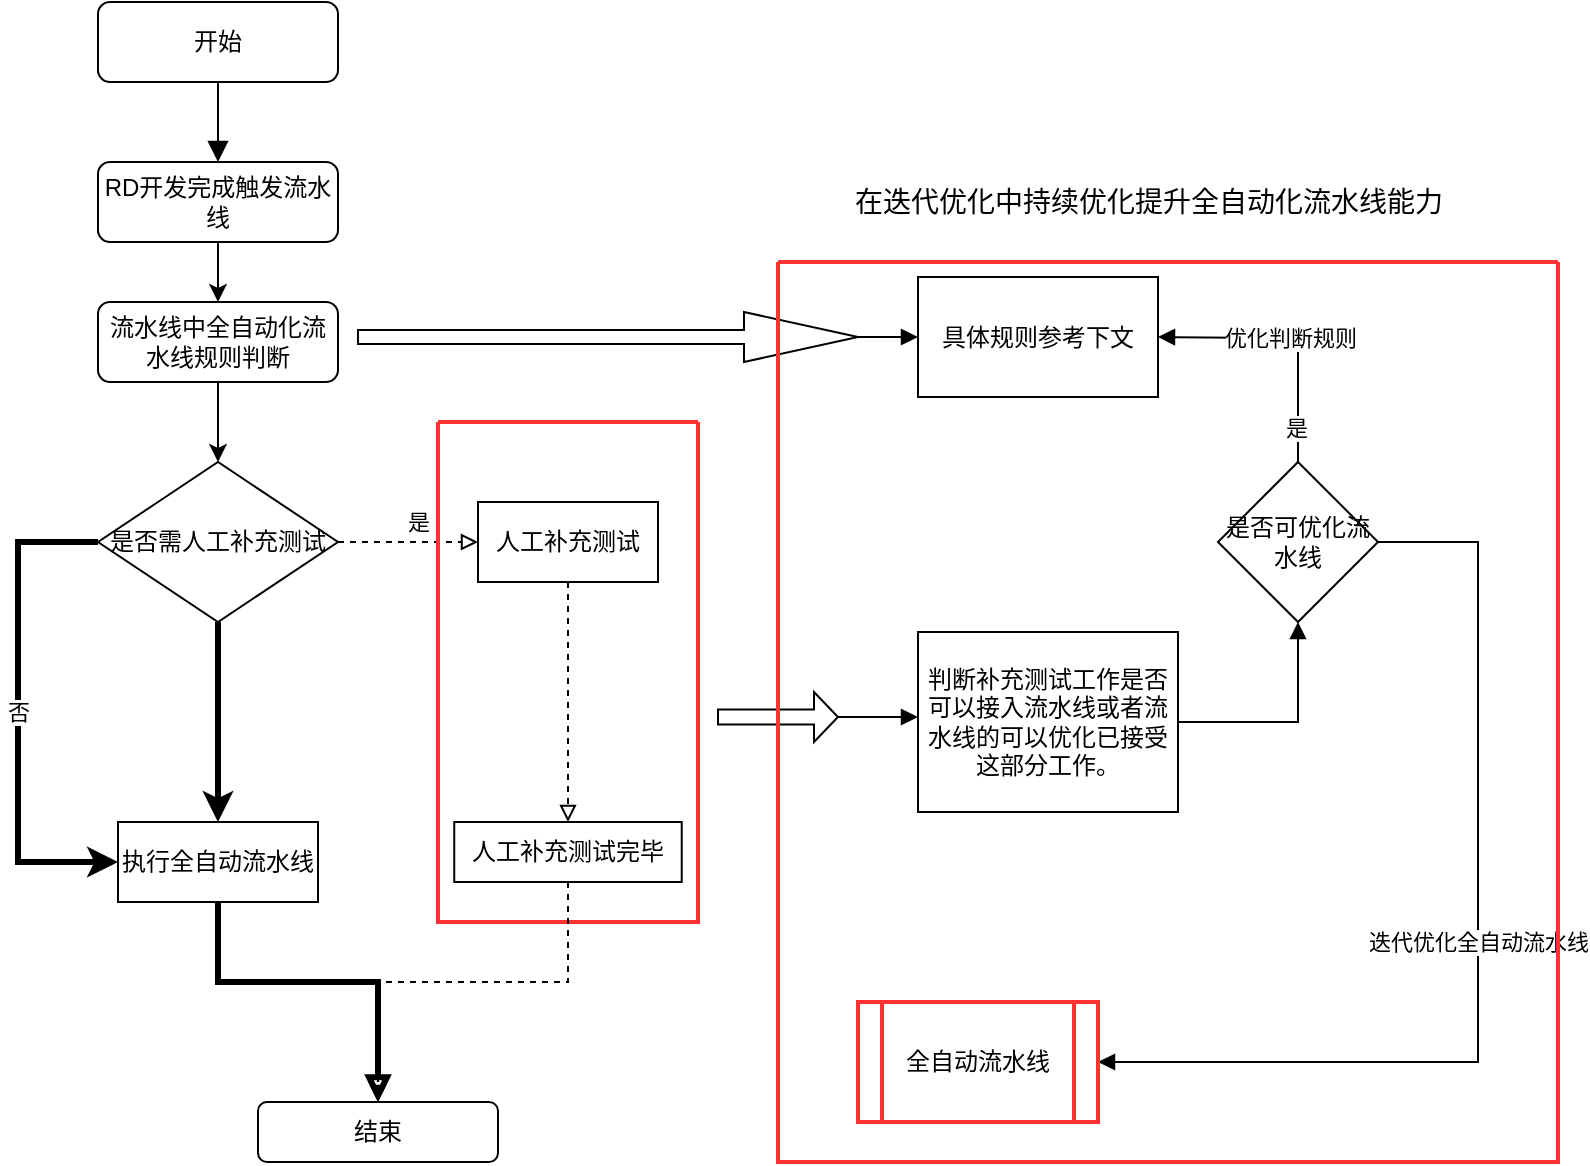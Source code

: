 <mxfile version="16.6.6" type="github">
  <diagram id="C5RBs43oDa-KdzZeNtuy" name="Page-1">
    <mxGraphModel dx="990" dy="557" grid="1" gridSize="10" guides="1" tooltips="1" connect="1" arrows="1" fold="1" page="1" pageScale="1" pageWidth="827" pageHeight="1169" math="0" shadow="0">
      <root>
        <mxCell id="WIyWlLk6GJQsqaUBKTNV-0" />
        <mxCell id="WIyWlLk6GJQsqaUBKTNV-1" parent="WIyWlLk6GJQsqaUBKTNV-0" />
        <mxCell id="WIyWlLk6GJQsqaUBKTNV-2" value="" style="rounded=0;html=1;jettySize=auto;orthogonalLoop=1;fontSize=11;endArrow=block;endFill=1;endSize=8;strokeWidth=1;shadow=0;labelBackgroundColor=none;edgeStyle=orthogonalEdgeStyle;entryX=0.5;entryY=0;entryDx=0;entryDy=0;" parent="WIyWlLk6GJQsqaUBKTNV-1" source="WIyWlLk6GJQsqaUBKTNV-3" target="b0SHrZwLrEvn_XhFRAAw-0" edge="1">
          <mxGeometry relative="1" as="geometry" />
        </mxCell>
        <mxCell id="WIyWlLk6GJQsqaUBKTNV-3" value="开始" style="rounded=1;whiteSpace=wrap;html=1;fontSize=12;glass=0;strokeWidth=1;shadow=0;" parent="WIyWlLk6GJQsqaUBKTNV-1" vertex="1">
          <mxGeometry x="50" y="40" width="120" height="40" as="geometry" />
        </mxCell>
        <mxCell id="b0SHrZwLrEvn_XhFRAAw-4" style="edgeStyle=orthogonalEdgeStyle;rounded=0;orthogonalLoop=1;jettySize=auto;html=1;entryX=0.5;entryY=0;entryDx=0;entryDy=0;" edge="1" parent="WIyWlLk6GJQsqaUBKTNV-1" source="b0SHrZwLrEvn_XhFRAAw-0" target="b0SHrZwLrEvn_XhFRAAw-1">
          <mxGeometry relative="1" as="geometry" />
        </mxCell>
        <mxCell id="b0SHrZwLrEvn_XhFRAAw-0" value="RD开发完成触发流水线" style="rounded=1;whiteSpace=wrap;html=1;fontSize=12;glass=0;strokeWidth=1;shadow=0;" vertex="1" parent="WIyWlLk6GJQsqaUBKTNV-1">
          <mxGeometry x="50" y="120" width="120" height="40" as="geometry" />
        </mxCell>
        <mxCell id="b0SHrZwLrEvn_XhFRAAw-3" value="" style="edgeStyle=orthogonalEdgeStyle;rounded=0;orthogonalLoop=1;jettySize=auto;html=1;" edge="1" parent="WIyWlLk6GJQsqaUBKTNV-1" source="b0SHrZwLrEvn_XhFRAAw-1" target="b0SHrZwLrEvn_XhFRAAw-2">
          <mxGeometry relative="1" as="geometry" />
        </mxCell>
        <mxCell id="b0SHrZwLrEvn_XhFRAAw-1" value="流水线中全自动化流水线规则判断" style="rounded=1;whiteSpace=wrap;html=1;fontSize=12;glass=0;strokeWidth=1;shadow=0;" vertex="1" parent="WIyWlLk6GJQsqaUBKTNV-1">
          <mxGeometry x="50" y="190" width="120" height="40" as="geometry" />
        </mxCell>
        <mxCell id="b0SHrZwLrEvn_XhFRAAw-6" value="是" style="edgeStyle=orthogonalEdgeStyle;rounded=0;orthogonalLoop=1;jettySize=auto;html=1;endArrow=block;endFill=0;dashed=1;" edge="1" parent="WIyWlLk6GJQsqaUBKTNV-1" source="b0SHrZwLrEvn_XhFRAAw-2" target="b0SHrZwLrEvn_XhFRAAw-5">
          <mxGeometry x="0.143" y="10" relative="1" as="geometry">
            <mxPoint as="offset" />
          </mxGeometry>
        </mxCell>
        <mxCell id="b0SHrZwLrEvn_XhFRAAw-9" value="" style="edgeStyle=orthogonalEdgeStyle;rounded=0;orthogonalLoop=1;jettySize=auto;html=1;exitX=0.5;exitY=1;exitDx=0;exitDy=0;strokeWidth=3;" edge="1" parent="WIyWlLk6GJQsqaUBKTNV-1" source="b0SHrZwLrEvn_XhFRAAw-2" target="b0SHrZwLrEvn_XhFRAAw-8">
          <mxGeometry relative="1" as="geometry">
            <mxPoint x="110" y="360" as="sourcePoint" />
          </mxGeometry>
        </mxCell>
        <mxCell id="b0SHrZwLrEvn_XhFRAAw-10" value="否" style="edgeStyle=orthogonalEdgeStyle;rounded=0;orthogonalLoop=1;jettySize=auto;html=1;entryX=0;entryY=0.5;entryDx=0;entryDy=0;strokeWidth=3;" edge="1" parent="WIyWlLk6GJQsqaUBKTNV-1" source="b0SHrZwLrEvn_XhFRAAw-2" target="b0SHrZwLrEvn_XhFRAAw-8">
          <mxGeometry relative="1" as="geometry">
            <Array as="points">
              <mxPoint x="10" y="310" />
              <mxPoint x="10" y="470" />
            </Array>
          </mxGeometry>
        </mxCell>
        <mxCell id="b0SHrZwLrEvn_XhFRAAw-2" value="是否需人工补充测试" style="rhombus;whiteSpace=wrap;html=1;rounded=1;glass=0;strokeWidth=1;shadow=0;arcSize=0;" vertex="1" parent="WIyWlLk6GJQsqaUBKTNV-1">
          <mxGeometry x="50" y="270" width="120" height="80" as="geometry" />
        </mxCell>
        <mxCell id="b0SHrZwLrEvn_XhFRAAw-14" value="" style="edgeStyle=orthogonalEdgeStyle;rounded=0;orthogonalLoop=1;jettySize=auto;html=1;endArrow=block;endFill=0;dashed=1;" edge="1" parent="WIyWlLk6GJQsqaUBKTNV-1" source="b0SHrZwLrEvn_XhFRAAw-5" target="b0SHrZwLrEvn_XhFRAAw-13">
          <mxGeometry relative="1" as="geometry" />
        </mxCell>
        <mxCell id="b0SHrZwLrEvn_XhFRAAw-5" value="人工补充测试" style="whiteSpace=wrap;html=1;rounded=1;glass=0;strokeWidth=1;shadow=0;arcSize=0;" vertex="1" parent="WIyWlLk6GJQsqaUBKTNV-1">
          <mxGeometry x="240" y="290" width="90" height="40" as="geometry" />
        </mxCell>
        <mxCell id="b0SHrZwLrEvn_XhFRAAw-18" style="edgeStyle=orthogonalEdgeStyle;rounded=0;orthogonalLoop=1;jettySize=auto;html=1;entryX=0.5;entryY=0;entryDx=0;entryDy=0;endArrow=block;endFill=0;strokeWidth=3;" edge="1" parent="WIyWlLk6GJQsqaUBKTNV-1" source="b0SHrZwLrEvn_XhFRAAw-8" target="b0SHrZwLrEvn_XhFRAAw-17">
          <mxGeometry relative="1" as="geometry">
            <Array as="points">
              <mxPoint x="110" y="530" />
              <mxPoint x="190" y="530" />
            </Array>
          </mxGeometry>
        </mxCell>
        <mxCell id="b0SHrZwLrEvn_XhFRAAw-8" value="执行全自动流水线" style="whiteSpace=wrap;html=1;rounded=1;glass=0;strokeWidth=1;shadow=0;arcSize=0;" vertex="1" parent="WIyWlLk6GJQsqaUBKTNV-1">
          <mxGeometry x="60" y="450" width="100" height="40" as="geometry" />
        </mxCell>
        <mxCell id="b0SHrZwLrEvn_XhFRAAw-17" value="结束" style="rounded=1;whiteSpace=wrap;html=1;" vertex="1" parent="WIyWlLk6GJQsqaUBKTNV-1">
          <mxGeometry x="130" y="590" width="120" height="30" as="geometry" />
        </mxCell>
        <mxCell id="b0SHrZwLrEvn_XhFRAAw-25" value="" style="edgeStyle=orthogonalEdgeStyle;rounded=0;orthogonalLoop=1;jettySize=auto;html=1;endArrow=block;endFill=1;" edge="1" parent="WIyWlLk6GJQsqaUBKTNV-1" source="b0SHrZwLrEvn_XhFRAAw-20" target="b0SHrZwLrEvn_XhFRAAw-24">
          <mxGeometry relative="1" as="geometry">
            <Array as="points">
              <mxPoint x="460" y="398" />
              <mxPoint x="460" y="398" />
            </Array>
          </mxGeometry>
        </mxCell>
        <mxCell id="b0SHrZwLrEvn_XhFRAAw-20" value="" style="shape=singleArrow;whiteSpace=wrap;html=1;" vertex="1" parent="WIyWlLk6GJQsqaUBKTNV-1">
          <mxGeometry x="360" y="385" width="60" height="25" as="geometry" />
        </mxCell>
        <mxCell id="b0SHrZwLrEvn_XhFRAAw-21" value="" style="swimlane;startSize=0;strokeWidth=2;strokeColor=#FF3333;" vertex="1" parent="WIyWlLk6GJQsqaUBKTNV-1">
          <mxGeometry x="220" y="250" width="130" height="250" as="geometry" />
        </mxCell>
        <mxCell id="b0SHrZwLrEvn_XhFRAAw-13" value="人工补充测试完毕" style="whiteSpace=wrap;html=1;rounded=1;glass=0;strokeWidth=1;shadow=0;arcSize=0;" vertex="1" parent="b0SHrZwLrEvn_XhFRAAw-21">
          <mxGeometry x="8.12" y="200" width="113.75" height="30" as="geometry" />
        </mxCell>
        <mxCell id="b0SHrZwLrEvn_XhFRAAw-31" value="" style="edgeStyle=orthogonalEdgeStyle;rounded=0;orthogonalLoop=1;jettySize=auto;html=1;endArrow=block;endFill=1;" edge="1" parent="WIyWlLk6GJQsqaUBKTNV-1" source="b0SHrZwLrEvn_XhFRAAw-24" target="b0SHrZwLrEvn_XhFRAAw-30">
          <mxGeometry relative="1" as="geometry" />
        </mxCell>
        <mxCell id="b0SHrZwLrEvn_XhFRAAw-24" value="判断补充测试工作是否可以接入流水线或者流水线的可以优化已接受这部分工作。" style="whiteSpace=wrap;html=1;" vertex="1" parent="WIyWlLk6GJQsqaUBKTNV-1">
          <mxGeometry x="460" y="355" width="130" height="90" as="geometry" />
        </mxCell>
        <mxCell id="b0SHrZwLrEvn_XhFRAAw-28" value="" style="edgeStyle=orthogonalEdgeStyle;rounded=0;orthogonalLoop=1;jettySize=auto;html=1;endArrow=block;endFill=1;" edge="1" parent="WIyWlLk6GJQsqaUBKTNV-1" source="b0SHrZwLrEvn_XhFRAAw-26" target="b0SHrZwLrEvn_XhFRAAw-27">
          <mxGeometry relative="1" as="geometry" />
        </mxCell>
        <mxCell id="b0SHrZwLrEvn_XhFRAAw-26" value="" style="shape=singleArrow;whiteSpace=wrap;html=1;arrowWidth=0.28;arrowSize=0.228;" vertex="1" parent="WIyWlLk6GJQsqaUBKTNV-1">
          <mxGeometry x="180" y="195" width="250" height="25" as="geometry" />
        </mxCell>
        <mxCell id="b0SHrZwLrEvn_XhFRAAw-27" value="具体规则参考下文" style="whiteSpace=wrap;html=1;" vertex="1" parent="WIyWlLk6GJQsqaUBKTNV-1">
          <mxGeometry x="460" y="177.5" width="120" height="60" as="geometry" />
        </mxCell>
        <mxCell id="b0SHrZwLrEvn_XhFRAAw-29" style="edgeStyle=orthogonalEdgeStyle;rounded=0;orthogonalLoop=1;jettySize=auto;html=1;entryX=0.5;entryY=0;entryDx=0;entryDy=0;endArrow=block;endFill=1;dashed=1;" edge="1" parent="WIyWlLk6GJQsqaUBKTNV-1" source="b0SHrZwLrEvn_XhFRAAw-13" target="b0SHrZwLrEvn_XhFRAAw-17">
          <mxGeometry relative="1" as="geometry">
            <Array as="points">
              <mxPoint x="285" y="530" />
              <mxPoint x="190" y="530" />
            </Array>
          </mxGeometry>
        </mxCell>
        <mxCell id="b0SHrZwLrEvn_XhFRAAw-33" value="优化判断规则" style="edgeStyle=orthogonalEdgeStyle;rounded=0;orthogonalLoop=1;jettySize=auto;html=1;entryX=1;entryY=0.5;entryDx=0;entryDy=0;endArrow=block;endFill=1;exitX=0.5;exitY=0;exitDx=0;exitDy=0;" edge="1" parent="WIyWlLk6GJQsqaUBKTNV-1" source="b0SHrZwLrEvn_XhFRAAw-30" target="b0SHrZwLrEvn_XhFRAAw-27">
          <mxGeometry relative="1" as="geometry">
            <mxPoint x="650" y="260" as="sourcePoint" />
            <Array as="points">
              <mxPoint x="650" y="208" />
              <mxPoint x="640" y="208" />
            </Array>
          </mxGeometry>
        </mxCell>
        <mxCell id="b0SHrZwLrEvn_XhFRAAw-34" value="是" style="edgeLabel;html=1;align=center;verticalAlign=middle;resizable=0;points=[];" vertex="1" connectable="0" parent="b0SHrZwLrEvn_XhFRAAw-33">
          <mxGeometry x="-0.735" y="1" relative="1" as="geometry">
            <mxPoint as="offset" />
          </mxGeometry>
        </mxCell>
        <mxCell id="b0SHrZwLrEvn_XhFRAAw-37" value="迭代优化全自动流水线" style="edgeStyle=orthogonalEdgeStyle;rounded=0;orthogonalLoop=1;jettySize=auto;html=1;entryX=1;entryY=0.5;entryDx=0;entryDy=0;endArrow=block;endFill=1;" edge="1" parent="WIyWlLk6GJQsqaUBKTNV-1" source="b0SHrZwLrEvn_XhFRAAw-30" target="b0SHrZwLrEvn_XhFRAAw-36">
          <mxGeometry relative="1" as="geometry">
            <Array as="points">
              <mxPoint x="740" y="310" />
              <mxPoint x="740" y="570" />
            </Array>
          </mxGeometry>
        </mxCell>
        <mxCell id="b0SHrZwLrEvn_XhFRAAw-30" value="是否可优化流水线" style="rhombus;whiteSpace=wrap;html=1;" vertex="1" parent="WIyWlLk6GJQsqaUBKTNV-1">
          <mxGeometry x="610" y="270" width="80" height="80" as="geometry" />
        </mxCell>
        <mxCell id="b0SHrZwLrEvn_XhFRAAw-36" value="全自动流水线" style="shape=process;whiteSpace=wrap;html=1;backgroundOutline=1;strokeColor=#FF3333;strokeWidth=2;" vertex="1" parent="WIyWlLk6GJQsqaUBKTNV-1">
          <mxGeometry x="430" y="540" width="120" height="60" as="geometry" />
        </mxCell>
        <mxCell id="b0SHrZwLrEvn_XhFRAAw-38" value="&lt;font style=&quot;font-size: 14px&quot;&gt;在迭代优化中持续优化提升全自动化流水线能力&lt;/font&gt;" style="text;html=1;align=center;verticalAlign=middle;resizable=0;points=[];autosize=1;strokeColor=none;fillColor=none;" vertex="1" parent="WIyWlLk6GJQsqaUBKTNV-1">
          <mxGeometry x="420" y="130" width="310" height="20" as="geometry" />
        </mxCell>
        <mxCell id="b0SHrZwLrEvn_XhFRAAw-39" value="" style="swimlane;startSize=0;strokeWidth=2;strokeColor=#FF3333;" vertex="1" parent="WIyWlLk6GJQsqaUBKTNV-1">
          <mxGeometry x="390" y="170" width="390" height="450" as="geometry" />
        </mxCell>
      </root>
    </mxGraphModel>
  </diagram>
</mxfile>
